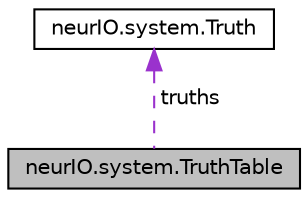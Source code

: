 digraph "neurIO.system.TruthTable"
{
  edge [fontname="Helvetica",fontsize="10",labelfontname="Helvetica",labelfontsize="10"];
  node [fontname="Helvetica",fontsize="10",shape=record];
  Node1 [label="neurIO.system.TruthTable",height=0.2,width=0.4,color="black", fillcolor="grey75", style="filled", fontcolor="black"];
  Node2 -> Node1 [dir="back",color="darkorchid3",fontsize="10",style="dashed",label=" truths" ,fontname="Helvetica"];
  Node2 [label="neurIO.system.Truth",height=0.2,width=0.4,color="black", fillcolor="white", style="filled",URL="$d6/db7/classneur_i_o_1_1system_1_1_truth.html"];
}
